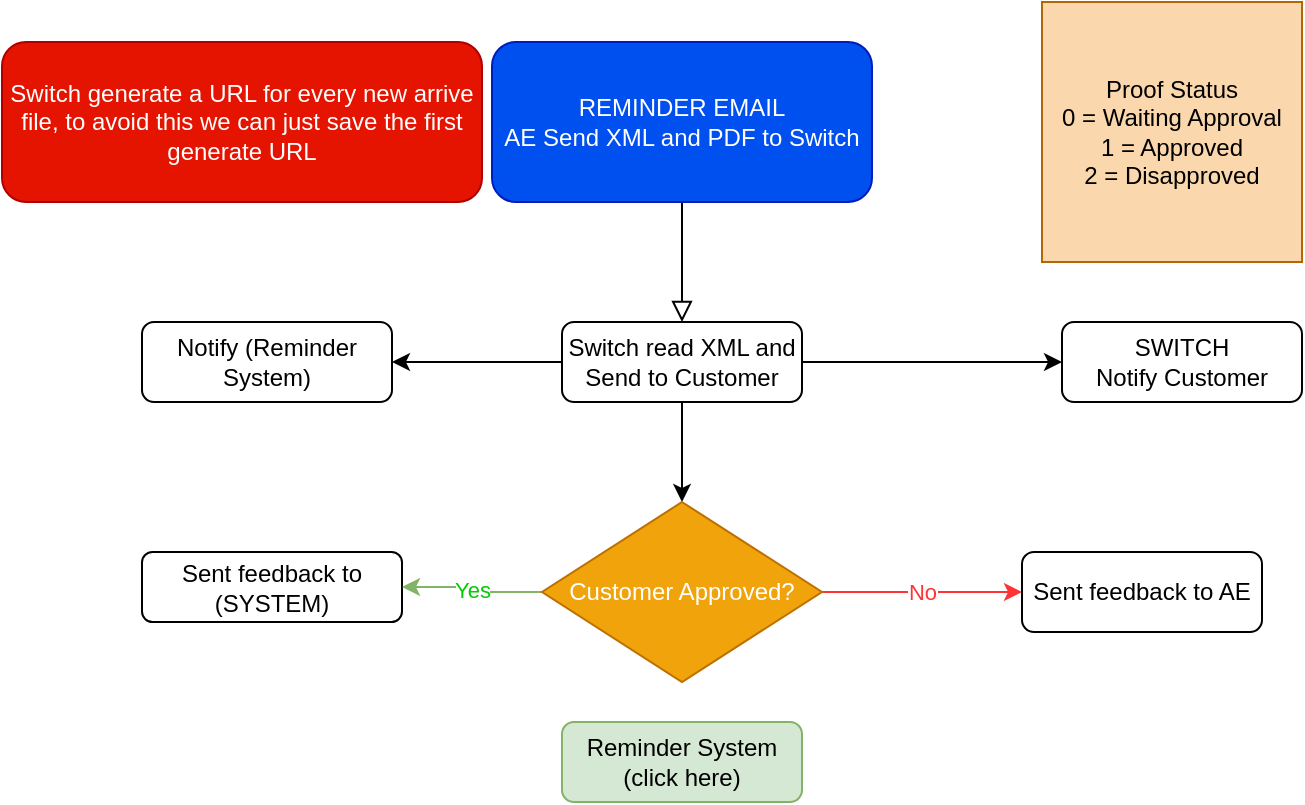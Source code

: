 <mxfile version="12.9.4" type="github" pages="3">
  <diagram name="Main v2" id="ZnnHWhvT45gepCNm4AzH">
    <mxGraphModel dx="1186" dy="773" grid="1" gridSize="10" guides="1" tooltips="1" connect="1" arrows="1" fold="1" page="1" pageScale="1" pageWidth="827" pageHeight="1169" math="0" shadow="0">
      <root>
        <mxCell id="6r4r_ADBxa98YQ0TMKp4-0" />
        <mxCell id="6r4r_ADBxa98YQ0TMKp4-1" parent="6r4r_ADBxa98YQ0TMKp4-0" />
        <mxCell id="6r4r_ADBxa98YQ0TMKp4-2" value="" style="rounded=0;html=1;jettySize=auto;orthogonalLoop=1;fontSize=11;endArrow=block;endFill=0;endSize=8;strokeWidth=1;shadow=0;labelBackgroundColor=none;edgeStyle=orthogonalEdgeStyle;" parent="6r4r_ADBxa98YQ0TMKp4-1" source="6r4r_ADBxa98YQ0TMKp4-3" edge="1">
          <mxGeometry relative="1" as="geometry">
            <mxPoint x="400" y="200" as="targetPoint" />
          </mxGeometry>
        </mxCell>
        <mxCell id="6r4r_ADBxa98YQ0TMKp4-3" value="REMINDER EMAIL&lt;br&gt;AE Send XML and PDF to Switch" style="rounded=1;whiteSpace=wrap;html=1;fontSize=12;glass=0;strokeWidth=1;shadow=0;fillColor=#0050ef;strokeColor=#001DBC;fontColor=#ffffff;" parent="6r4r_ADBxa98YQ0TMKp4-1" vertex="1">
          <mxGeometry x="305" y="60" width="190" height="80" as="geometry" />
        </mxCell>
        <mxCell id="6r4r_ADBxa98YQ0TMKp4-4" value="SWITCH&lt;br&gt;Notify Customer" style="rounded=1;whiteSpace=wrap;html=1;fontSize=12;glass=0;strokeWidth=1;shadow=0;" parent="6r4r_ADBxa98YQ0TMKp4-1" vertex="1">
          <mxGeometry x="590" y="200" width="120" height="40" as="geometry" />
        </mxCell>
        <mxCell id="6r4r_ADBxa98YQ0TMKp4-5" value="" style="edgeStyle=orthogonalEdgeStyle;rounded=0;orthogonalLoop=1;jettySize=auto;html=1;" parent="6r4r_ADBxa98YQ0TMKp4-1" source="6r4r_ADBxa98YQ0TMKp4-8" target="6r4r_ADBxa98YQ0TMKp4-15" edge="1">
          <mxGeometry relative="1" as="geometry" />
        </mxCell>
        <mxCell id="6r4r_ADBxa98YQ0TMKp4-6" value="" style="edgeStyle=orthogonalEdgeStyle;rounded=0;orthogonalLoop=1;jettySize=auto;html=1;" parent="6r4r_ADBxa98YQ0TMKp4-1" source="6r4r_ADBxa98YQ0TMKp4-8" target="6r4r_ADBxa98YQ0TMKp4-4" edge="1">
          <mxGeometry relative="1" as="geometry" />
        </mxCell>
        <mxCell id="6r4r_ADBxa98YQ0TMKp4-7" value="" style="edgeStyle=orthogonalEdgeStyle;rounded=0;orthogonalLoop=1;jettySize=auto;html=1;strokeColor=#000000;fontColor=#0000FF;fillColor=#eeeeee;" parent="6r4r_ADBxa98YQ0TMKp4-1" source="6r4r_ADBxa98YQ0TMKp4-8" target="6r4r_ADBxa98YQ0TMKp4-9" edge="1">
          <mxGeometry relative="1" as="geometry" />
        </mxCell>
        <mxCell id="6r4r_ADBxa98YQ0TMKp4-8" value="Switch read XML and Send to Customer" style="rounded=1;whiteSpace=wrap;html=1;fontSize=12;glass=0;strokeWidth=1;shadow=0;" parent="6r4r_ADBxa98YQ0TMKp4-1" vertex="1">
          <mxGeometry x="340" y="200" width="120" height="40" as="geometry" />
        </mxCell>
        <UserObject label="Notify (Reminder System) " tooltip="{&#xa;id: *,&#xa;order: order, &#xa;email: email,&#xa;url: url, &#xa;status: 1,&#xa;notification: 1 &#xa;}" id="6r4r_ADBxa98YQ0TMKp4-9">
          <mxCell style="rounded=1;whiteSpace=wrap;html=1;fontSize=12;glass=0;strokeWidth=1;shadow=0;" parent="6r4r_ADBxa98YQ0TMKp4-1" vertex="1">
            <mxGeometry x="130" y="200" width="125" height="40" as="geometry" />
          </mxCell>
        </UserObject>
        <UserObject label="Sent feedback to (SYSTEM)" tooltip="{&#xa;id: *,&#xa;order: order, &#xa;url: url, &#xa;status: 1,&#xa;notification: *&#xa;}" id="6r4r_ADBxa98YQ0TMKp4-10">
          <mxCell style="rounded=1;whiteSpace=wrap;html=1;fontSize=12;glass=0;strokeWidth=1;shadow=0;" parent="6r4r_ADBxa98YQ0TMKp4-1" vertex="1">
            <mxGeometry x="130" y="315" width="130" height="35" as="geometry" />
          </mxCell>
        </UserObject>
        <mxCell id="6r4r_ADBxa98YQ0TMKp4-11" value="Yes" style="edgeStyle=orthogonalEdgeStyle;rounded=0;orthogonalLoop=1;jettySize=auto;html=1;fillColor=#d5e8d4;strokeColor=#82b366;fontColor=#00CC00;" parent="6r4r_ADBxa98YQ0TMKp4-1" source="6r4r_ADBxa98YQ0TMKp4-15" target="6r4r_ADBxa98YQ0TMKp4-10" edge="1">
          <mxGeometry relative="1" as="geometry" />
        </mxCell>
        <mxCell id="6r4r_ADBxa98YQ0TMKp4-12" value="No" style="edgeStyle=orthogonalEdgeStyle;rounded=0;orthogonalLoop=1;jettySize=auto;html=1;fillColor=#f8cecc;strokeColor=#FF3333;fontColor=#FF3333;" parent="6r4r_ADBxa98YQ0TMKp4-1" source="6r4r_ADBxa98YQ0TMKp4-15" target="6r4r_ADBxa98YQ0TMKp4-16" edge="1">
          <mxGeometry relative="1" as="geometry" />
        </mxCell>
        <mxCell id="6r4r_ADBxa98YQ0TMKp4-15" value="Customer Approved?" style="rhombus;whiteSpace=wrap;html=1;fillColor=#f0a30a;strokeColor=#BD7000;fontColor=#ffffff;" parent="6r4r_ADBxa98YQ0TMKp4-1" vertex="1">
          <mxGeometry x="330" y="290" width="140" height="90" as="geometry" />
        </mxCell>
        <UserObject label="Sent feedback to AE" tooltip="{&#xa;id: *,&#xa;order: order, &#xa;url: url, &#xa;status: 2,&#xa;notification: 1 &#xa;}" id="6r4r_ADBxa98YQ0TMKp4-16">
          <mxCell style="rounded=1;whiteSpace=wrap;html=1;fontSize=12;glass=0;strokeWidth=1;shadow=0;" parent="6r4r_ADBxa98YQ0TMKp4-1" vertex="1">
            <mxGeometry x="570" y="315" width="120" height="40" as="geometry" />
          </mxCell>
        </UserObject>
        <UserObject label="Reminder System (click here)" link="data:page/id,1A8sh7H0N0nS8Z2gxnAN" id="6r4r_ADBxa98YQ0TMKp4-17">
          <mxCell style="rounded=1;whiteSpace=wrap;html=1;fontSize=12;glass=0;strokeWidth=1;shadow=0;fillColor=#d5e8d4;strokeColor=#82b366;" parent="6r4r_ADBxa98YQ0TMKp4-1" vertex="1">
            <mxGeometry x="340" y="400" width="120" height="40" as="geometry" />
          </mxCell>
        </UserObject>
        <mxCell id="6r4r_ADBxa98YQ0TMKp4-18" value="Proof Status&lt;br&gt;0 = Waiting Approval&lt;br&gt;1 = Approved&lt;br&gt;2 = Disapproved" style="whiteSpace=wrap;html=1;aspect=fixed;fillColor=#fad7ac;strokeColor=#b46504;" parent="6r4r_ADBxa98YQ0TMKp4-1" vertex="1">
          <mxGeometry x="580" y="40" width="130" height="130" as="geometry" />
        </mxCell>
        <mxCell id="6r4r_ADBxa98YQ0TMKp4-22" value="Switch generate a URL for every new arrive file, to avoid this we can just save the first generate URL" style="rounded=1;whiteSpace=wrap;html=1;fillColor=#e51400;strokeColor=#B20000;fontColor=#ffffff;" parent="6r4r_ADBxa98YQ0TMKp4-1" vertex="1">
          <mxGeometry x="60" y="60" width="240" height="80" as="geometry" />
        </mxCell>
      </root>
    </mxGraphModel>
  </diagram>
  <diagram id="1A8sh7H0N0nS8Z2gxnAN" name="Reminder">
    <mxGraphModel dx="1186" dy="773" grid="1" gridSize="10" guides="1" tooltips="1" connect="1" arrows="1" fold="1" page="1" pageScale="1" pageWidth="850" pageHeight="1100" math="0" shadow="0">
      <root>
        <mxCell id="VVDg7964WISqAHS9_tG6-0" />
        <mxCell id="VVDg7964WISqAHS9_tG6-1" parent="VVDg7964WISqAHS9_tG6-0" />
        <mxCell id="SgDweYhR4QqB-MHrO8yk-2" value="" style="edgeStyle=orthogonalEdgeStyle;rounded=0;orthogonalLoop=1;jettySize=auto;html=1;strokeColor=#000000;fontColor=#0000FF;" parent="VVDg7964WISqAHS9_tG6-1" source="SgDweYhR4QqB-MHrO8yk-0" target="SgDweYhR4QqB-MHrO8yk-1" edge="1">
          <mxGeometry relative="1" as="geometry" />
        </mxCell>
        <mxCell id="SgDweYhR4QqB-MHrO8yk-0" value="Trigger" style="rounded=1;whiteSpace=wrap;html=1;fontSize=12;glass=0;strokeWidth=1;shadow=0;fillColor=#d5e8d4;strokeColor=#82b366;" parent="VVDg7964WISqAHS9_tG6-1" vertex="1">
          <mxGeometry x="210" y="190" width="120" height="40" as="geometry" />
        </mxCell>
        <mxCell id="SgDweYhR4QqB-MHrO8yk-6" value="" style="edgeStyle=orthogonalEdgeStyle;rounded=0;orthogonalLoop=1;jettySize=auto;html=1;strokeColor=#000000;fontColor=#000000;" parent="VVDg7964WISqAHS9_tG6-1" source="SgDweYhR4QqB-MHrO8yk-1" target="SgDweYhR4QqB-MHrO8yk-5" edge="1">
          <mxGeometry relative="1" as="geometry" />
        </mxCell>
        <mxCell id="SgDweYhR4QqB-MHrO8yk-1" value="Reminder System send to Switch" style="rounded=1;whiteSpace=wrap;html=1;fontSize=12;glass=0;strokeWidth=1;shadow=0;" parent="VVDg7964WISqAHS9_tG6-1" vertex="1">
          <mxGeometry x="390" y="190" width="120" height="40" as="geometry" />
        </mxCell>
        <mxCell id="SgDweYhR4QqB-MHrO8yk-5" value="Switch Notify Customer" style="rounded=1;whiteSpace=wrap;html=1;fontSize=12;glass=0;strokeWidth=1;shadow=0;" parent="VVDg7964WISqAHS9_tG6-1" vertex="1">
          <mxGeometry x="560" y="190" width="120" height="40" as="geometry" />
        </mxCell>
        <mxCell id="SgDweYhR4QqB-MHrO8yk-4" value="URL&lt;br&gt;JOB&lt;br&gt;EMAIL" style="rounded=0;whiteSpace=wrap;html=1;fillColor=#dae8fc;strokeColor=#6c8ebf;" parent="VVDg7964WISqAHS9_tG6-1" vertex="1">
          <mxGeometry x="390" y="241" width="120" height="60" as="geometry" />
        </mxCell>
        <mxCell id="N0X1OJasERWiHbhcQmye-0" value="8:00 am&lt;br&gt;15:00 am&lt;br&gt;Then next morning&lt;br&gt;8:00 last chance" style="rounded=1;whiteSpace=wrap;html=1;fillColor=#e51400;strokeColor=#B20000;fontColor=#ffffff;" parent="VVDg7964WISqAHS9_tG6-1" vertex="1">
          <mxGeometry x="210" y="240" width="120" height="110" as="geometry" />
        </mxCell>
      </root>
    </mxGraphModel>
  </diagram>
  <diagram id="C5RBs43oDa-KdzZeNtuy" name="Main (old)">
    <mxGraphModel dx="1186" dy="773" grid="1" gridSize="10" guides="1" tooltips="1" connect="1" arrows="1" fold="1" page="1" pageScale="1" pageWidth="827" pageHeight="1169" math="0" shadow="0">
      <root>
        <mxCell id="WIyWlLk6GJQsqaUBKTNV-0" />
        <mxCell id="WIyWlLk6GJQsqaUBKTNV-1" parent="WIyWlLk6GJQsqaUBKTNV-0" />
        <mxCell id="WIyWlLk6GJQsqaUBKTNV-2" value="" style="rounded=0;html=1;jettySize=auto;orthogonalLoop=1;fontSize=11;endArrow=block;endFill=0;endSize=8;strokeWidth=1;shadow=0;labelBackgroundColor=none;edgeStyle=orthogonalEdgeStyle;" parent="WIyWlLk6GJQsqaUBKTNV-1" source="WIyWlLk6GJQsqaUBKTNV-3" edge="1">
          <mxGeometry relative="1" as="geometry">
            <mxPoint x="400" y="200" as="targetPoint" />
          </mxGeometry>
        </mxCell>
        <mxCell id="WIyWlLk6GJQsqaUBKTNV-3" value="REMINDER EMAIL&lt;br&gt;AE Send XML and PDF to Switch" style="rounded=1;whiteSpace=wrap;html=1;fontSize=12;glass=0;strokeWidth=1;shadow=0;fillColor=#0050ef;strokeColor=#001DBC;fontColor=#ffffff;" parent="WIyWlLk6GJQsqaUBKTNV-1" vertex="1">
          <mxGeometry x="305" y="60" width="190" height="80" as="geometry" />
        </mxCell>
        <mxCell id="WIyWlLk6GJQsqaUBKTNV-7" value="Notify Customer" style="rounded=1;whiteSpace=wrap;html=1;fontSize=12;glass=0;strokeWidth=1;shadow=0;" parent="WIyWlLk6GJQsqaUBKTNV-1" vertex="1">
          <mxGeometry x="590" y="200" width="120" height="40" as="geometry" />
        </mxCell>
        <mxCell id="uWSer1AJ0ImSBiUL0q7h-3" value="" style="edgeStyle=orthogonalEdgeStyle;rounded=0;orthogonalLoop=1;jettySize=auto;html=1;" parent="WIyWlLk6GJQsqaUBKTNV-1" source="WIyWlLk6GJQsqaUBKTNV-11" target="uWSer1AJ0ImSBiUL0q7h-2" edge="1">
          <mxGeometry relative="1" as="geometry" />
        </mxCell>
        <mxCell id="uWSer1AJ0ImSBiUL0q7h-4" value="" style="edgeStyle=orthogonalEdgeStyle;rounded=0;orthogonalLoop=1;jettySize=auto;html=1;" parent="WIyWlLk6GJQsqaUBKTNV-1" source="WIyWlLk6GJQsqaUBKTNV-11" target="WIyWlLk6GJQsqaUBKTNV-7" edge="1">
          <mxGeometry relative="1" as="geometry" />
        </mxCell>
        <mxCell id="Xxefu0JottPl1oZk4XYx-6" value="" style="edgeStyle=orthogonalEdgeStyle;rounded=0;orthogonalLoop=1;jettySize=auto;html=1;strokeColor=#000000;fontColor=#0000FF;fillColor=#eeeeee;" parent="WIyWlLk6GJQsqaUBKTNV-1" source="WIyWlLk6GJQsqaUBKTNV-11" target="Xxefu0JottPl1oZk4XYx-5" edge="1">
          <mxGeometry relative="1" as="geometry" />
        </mxCell>
        <mxCell id="WIyWlLk6GJQsqaUBKTNV-11" value="Switch read XML and Send to Customer" style="rounded=1;whiteSpace=wrap;html=1;fontSize=12;glass=0;strokeWidth=1;shadow=0;" parent="WIyWlLk6GJQsqaUBKTNV-1" vertex="1">
          <mxGeometry x="340" y="200" width="120" height="40" as="geometry" />
        </mxCell>
        <UserObject label="Notify AE Link to Approval Page" tooltip="" id="Xxefu0JottPl1oZk4XYx-5">
          <mxCell style="rounded=1;whiteSpace=wrap;html=1;fontSize=12;glass=0;strokeWidth=1;shadow=0;" parent="WIyWlLk6GJQsqaUBKTNV-1" vertex="1">
            <mxGeometry x="130" y="200" width="120" height="40" as="geometry" />
          </mxCell>
        </UserObject>
        <mxCell id="WIyWlLk6GJQsqaUBKTNV-12" value="Sent feedback to AE" style="rounded=1;whiteSpace=wrap;html=1;fontSize=12;glass=0;strokeWidth=1;shadow=0;" parent="WIyWlLk6GJQsqaUBKTNV-1" vertex="1">
          <mxGeometry x="130" y="315" width="120" height="40" as="geometry" />
        </mxCell>
        <mxCell id="uWSer1AJ0ImSBiUL0q7h-5" value="Yes" style="edgeStyle=orthogonalEdgeStyle;rounded=0;orthogonalLoop=1;jettySize=auto;html=1;fillColor=#d5e8d4;strokeColor=#82b366;fontColor=#00CC00;" parent="WIyWlLk6GJQsqaUBKTNV-1" source="uWSer1AJ0ImSBiUL0q7h-2" target="WIyWlLk6GJQsqaUBKTNV-12" edge="1">
          <mxGeometry relative="1" as="geometry" />
        </mxCell>
        <mxCell id="uWSer1AJ0ImSBiUL0q7h-9" value="No" style="edgeStyle=orthogonalEdgeStyle;rounded=0;orthogonalLoop=1;jettySize=auto;html=1;fillColor=#f8cecc;strokeColor=#FF3333;fontColor=#FF3333;" parent="WIyWlLk6GJQsqaUBKTNV-1" source="uWSer1AJ0ImSBiUL0q7h-2" target="uWSer1AJ0ImSBiUL0q7h-8" edge="1">
          <mxGeometry relative="1" as="geometry" />
        </mxCell>
        <mxCell id="uWSer1AJ0ImSBiUL0q7h-12" value="" style="edgeStyle=orthogonalEdgeStyle;rounded=0;orthogonalLoop=1;jettySize=auto;html=1;fillColor=#dae8fc;strokeColor=#3333FF;" parent="WIyWlLk6GJQsqaUBKTNV-1" source="uWSer1AJ0ImSBiUL0q7h-2" target="uWSer1AJ0ImSBiUL0q7h-11" edge="1">
          <mxGeometry relative="1" as="geometry" />
        </mxCell>
        <mxCell id="uWSer1AJ0ImSBiUL0q7h-2" value="Customer Approved?" style="rhombus;whiteSpace=wrap;html=1;fillColor=#f0a30a;strokeColor=#BD7000;fontColor=#ffffff;" parent="WIyWlLk6GJQsqaUBKTNV-1" vertex="1">
          <mxGeometry x="330" y="290" width="140" height="90" as="geometry" />
        </mxCell>
        <mxCell id="uWSer1AJ0ImSBiUL0q7h-8" value="Sent feedback to AE" style="rounded=1;whiteSpace=wrap;html=1;fontSize=12;glass=0;strokeWidth=1;shadow=0;" parent="WIyWlLk6GJQsqaUBKTNV-1" vertex="1">
          <mxGeometry x="340" y="450" width="120" height="40" as="geometry" />
        </mxCell>
        <UserObject label="Reminder (click)" link="data:page/id,1A8sh7H0N0nS8Z2gxnAN" id="uWSer1AJ0ImSBiUL0q7h-11">
          <mxCell style="rounded=1;whiteSpace=wrap;html=1;fontSize=12;glass=0;strokeWidth=1;shadow=0;fillColor=#d5e8d4;strokeColor=#82b366;" parent="WIyWlLk6GJQsqaUBKTNV-1" vertex="1">
            <mxGeometry x="590" y="315" width="120" height="40" as="geometry" />
          </mxCell>
        </UserObject>
        <mxCell id="ayAcpowjnV3twmnBQ4KI-8" value="Proof Status&lt;br&gt;0 = Waiting Approval&lt;br&gt;1 = Approved&lt;br&gt;2 = Disapproved" style="whiteSpace=wrap;html=1;aspect=fixed;fillColor=#fad7ac;strokeColor=#b46504;" parent="WIyWlLk6GJQsqaUBKTNV-1" vertex="1">
          <mxGeometry x="580" y="40" width="130" height="130" as="geometry" />
        </mxCell>
        <mxCell id="1p9PQhOa2NiQaqaIUmzk-0" value="Change Job Parameters&lt;br&gt;Proof Status to 1" style="rounded=1;whiteSpace=wrap;html=1;fillColor=#dae8fc;strokeColor=#6c8ebf;" parent="WIyWlLk6GJQsqaUBKTNV-1" vertex="1">
          <mxGeometry x="130" y="360" width="120" height="60" as="geometry" />
        </mxCell>
        <mxCell id="1p9PQhOa2NiQaqaIUmzk-1" value="Change Job Parameters&lt;br&gt;Proof Status to 2" style="rounded=1;whiteSpace=wrap;html=1;fillColor=#dae8fc;strokeColor=#6c8ebf;" parent="WIyWlLk6GJQsqaUBKTNV-1" vertex="1">
          <mxGeometry x="340" y="500" width="120" height="60" as="geometry" />
        </mxCell>
        <mxCell id="1p9PQhOa2NiQaqaIUmzk-2" value="&lt;span style=&quot;white-space: normal&quot;&gt;Change Job Parameters&lt;/span&gt;&lt;br style=&quot;white-space: normal&quot;&gt;&lt;span style=&quot;white-space: normal&quot;&gt;Proof Status to 0&lt;/span&gt;" style="rounded=1;whiteSpace=wrap;html=1;fillColor=#dae8fc;strokeColor=#6c8ebf;" parent="WIyWlLk6GJQsqaUBKTNV-1" vertex="1">
          <mxGeometry x="130" y="130" width="120" height="60" as="geometry" />
        </mxCell>
        <mxCell id="1p9PQhOa2NiQaqaIUmzk-4" value="Switch generate a URL for every new arrive file, to avoid this we can just save the first generate URL" style="rounded=1;whiteSpace=wrap;html=1;fillColor=#e51400;strokeColor=#B20000;fontColor=#ffffff;" parent="WIyWlLk6GJQsqaUBKTNV-1" vertex="1">
          <mxGeometry x="130" y="40" width="120" height="80" as="geometry" />
        </mxCell>
        <mxCell id="1p9PQhOa2NiQaqaIUmzk-6" value="&lt;span style=&quot;color: rgb(255 , 255 , 255) ; white-space: normal&quot;&gt;- Based on due date?&lt;br&gt;&lt;/span&gt;&lt;br style=&quot;color: rgb(255 , 255 , 255) ; white-space: normal&quot;&gt;&lt;span style=&quot;color: rgb(255 , 255 , 255) ; white-space: normal&quot;&gt;- Trigger everyday at 13:00, based on job duedate send email or not&lt;/span&gt;" style="rounded=1;whiteSpace=wrap;html=1;fillColor=#e51400;strokeColor=#B20000;fontColor=#ffffff;" parent="WIyWlLk6GJQsqaUBKTNV-1" vertex="1">
          <mxGeometry x="590" y="360" width="120" height="110" as="geometry" />
        </mxCell>
      </root>
    </mxGraphModel>
  </diagram>
</mxfile>
